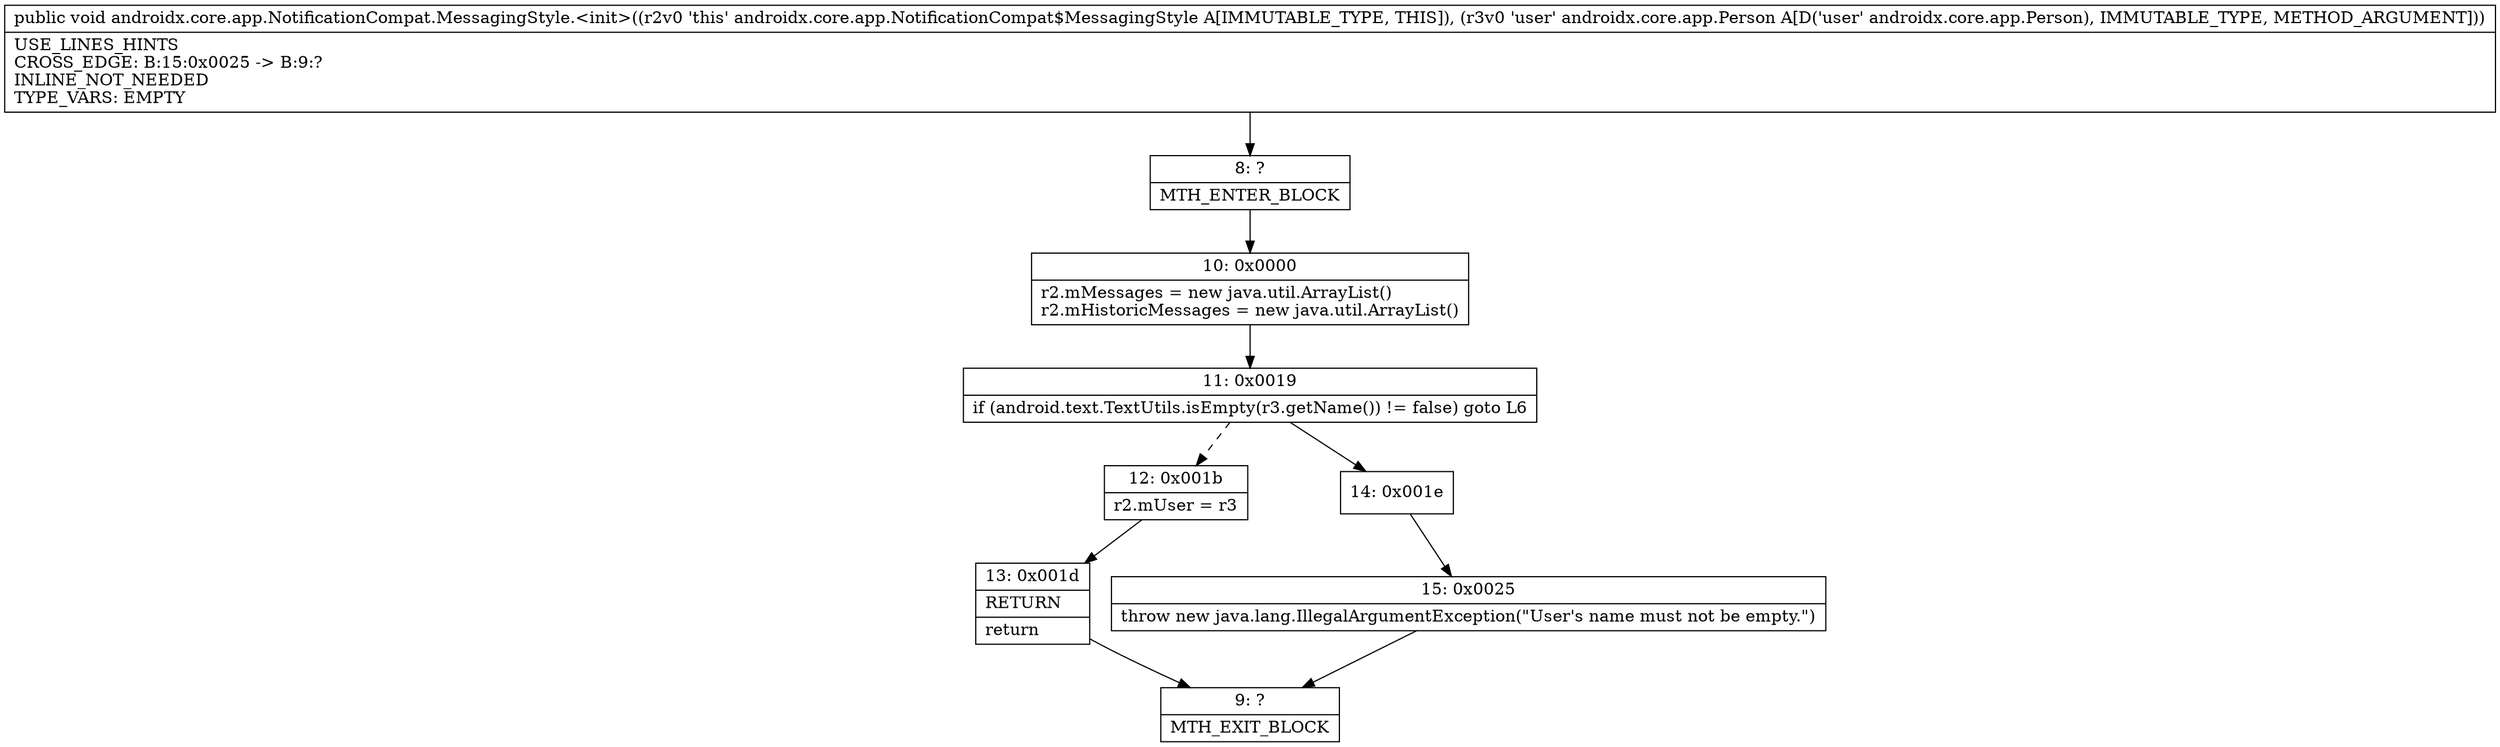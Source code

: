 digraph "CFG forandroidx.core.app.NotificationCompat.MessagingStyle.\<init\>(Landroidx\/core\/app\/Person;)V" {
Node_8 [shape=record,label="{8\:\ ?|MTH_ENTER_BLOCK\l}"];
Node_10 [shape=record,label="{10\:\ 0x0000|r2.mMessages = new java.util.ArrayList()\lr2.mHistoricMessages = new java.util.ArrayList()\l}"];
Node_11 [shape=record,label="{11\:\ 0x0019|if (android.text.TextUtils.isEmpty(r3.getName()) != false) goto L6\l}"];
Node_12 [shape=record,label="{12\:\ 0x001b|r2.mUser = r3\l}"];
Node_13 [shape=record,label="{13\:\ 0x001d|RETURN\l|return\l}"];
Node_9 [shape=record,label="{9\:\ ?|MTH_EXIT_BLOCK\l}"];
Node_14 [shape=record,label="{14\:\ 0x001e}"];
Node_15 [shape=record,label="{15\:\ 0x0025|throw new java.lang.IllegalArgumentException(\"User's name must not be empty.\")\l}"];
MethodNode[shape=record,label="{public void androidx.core.app.NotificationCompat.MessagingStyle.\<init\>((r2v0 'this' androidx.core.app.NotificationCompat$MessagingStyle A[IMMUTABLE_TYPE, THIS]), (r3v0 'user' androidx.core.app.Person A[D('user' androidx.core.app.Person), IMMUTABLE_TYPE, METHOD_ARGUMENT]))  | USE_LINES_HINTS\lCROSS_EDGE: B:15:0x0025 \-\> B:9:?\lINLINE_NOT_NEEDED\lTYPE_VARS: EMPTY\l}"];
MethodNode -> Node_8;Node_8 -> Node_10;
Node_10 -> Node_11;
Node_11 -> Node_12[style=dashed];
Node_11 -> Node_14;
Node_12 -> Node_13;
Node_13 -> Node_9;
Node_14 -> Node_15;
Node_15 -> Node_9;
}

